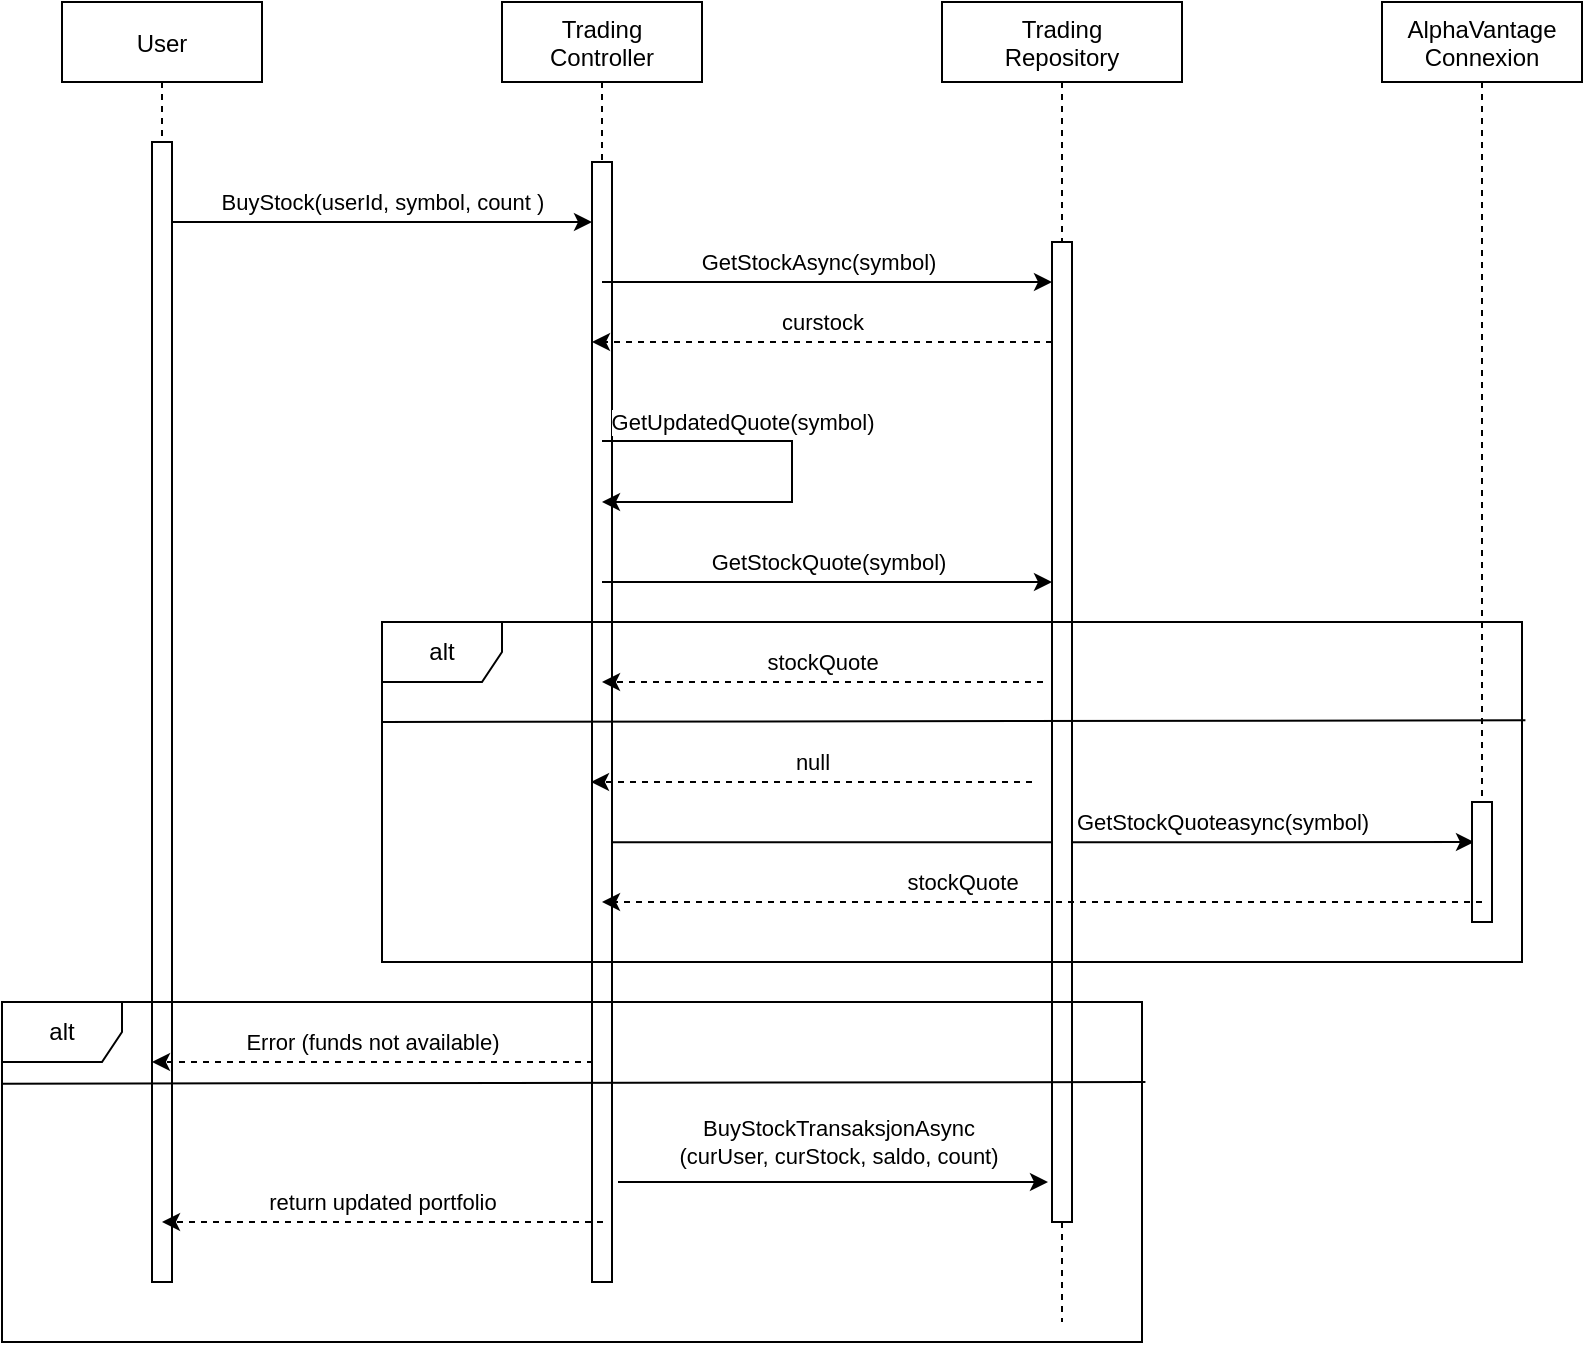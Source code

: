 <mxfile version="20.3.0" type="device"><diagram id="kgpKYQtTHZ0yAKxKKP6v" name="Page-1"><mxGraphModel dx="1038" dy="649" grid="1" gridSize="10" guides="1" tooltips="1" connect="1" arrows="1" fold="1" page="1" pageScale="1" pageWidth="850" pageHeight="1100" math="0" shadow="0"><root><mxCell id="0"/><mxCell id="1" parent="0"/><mxCell id="3nuBFxr9cyL0pnOWT2aG-1" value="User" style="shape=umlLifeline;perimeter=lifelinePerimeter;container=1;collapsible=0;recursiveResize=0;rounded=0;shadow=0;strokeWidth=1;" parent="1" vertex="1"><mxGeometry x="40" y="80" width="100" height="640" as="geometry"/></mxCell><mxCell id="3nuBFxr9cyL0pnOWT2aG-2" value="" style="points=[];perimeter=orthogonalPerimeter;rounded=0;shadow=0;strokeWidth=1;" parent="3nuBFxr9cyL0pnOWT2aG-1" vertex="1"><mxGeometry x="45" y="70" width="10" height="570" as="geometry"/></mxCell><mxCell id="FlHoG6AUQunu3s5hvY7K-34" value="" style="endArrow=classic;html=1;rounded=0;dashed=1;strokeColor=default;jumpStyle=gap;exitX=0.5;exitY=0.625;exitDx=0;exitDy=0;exitPerimeter=0;" parent="3nuBFxr9cyL0pnOWT2aG-1" edge="1"><mxGeometry relative="1" as="geometry"><mxPoint x="265.5" y="530" as="sourcePoint"/><mxPoint x="45" y="530" as="targetPoint"/><Array as="points"><mxPoint x="165.5" y="530"/></Array></mxGeometry></mxCell><mxCell id="FlHoG6AUQunu3s5hvY7K-35" value="Error (funds not available)" style="edgeLabel;resizable=0;html=1;align=center;verticalAlign=middle;" parent="FlHoG6AUQunu3s5hvY7K-34" connectable="0" vertex="1"><mxGeometry relative="1" as="geometry"><mxPoint y="-10" as="offset"/></mxGeometry></mxCell><mxCell id="3nuBFxr9cyL0pnOWT2aG-5" value="Trading&#10;Controller" style="shape=umlLifeline;perimeter=lifelinePerimeter;container=1;collapsible=0;recursiveResize=0;rounded=0;shadow=0;strokeWidth=1;" parent="1" vertex="1"><mxGeometry x="260" y="80" width="100" height="640" as="geometry"/></mxCell><mxCell id="3nuBFxr9cyL0pnOWT2aG-6" value="" style="points=[];perimeter=orthogonalPerimeter;rounded=0;shadow=0;strokeWidth=1;" parent="3nuBFxr9cyL0pnOWT2aG-5" vertex="1"><mxGeometry x="45" y="80" width="10" height="560" as="geometry"/></mxCell><mxCell id="FlHoG6AUQunu3s5hvY7K-28" value="" style="endArrow=classic;html=1;rounded=0;entryX=0.1;entryY=0.789;entryDx=0;entryDy=0;entryPerimeter=0;" parent="3nuBFxr9cyL0pnOWT2aG-5" edge="1"><mxGeometry relative="1" as="geometry"><mxPoint x="55" y="420.18" as="sourcePoint"/><mxPoint x="486" y="420.0" as="targetPoint"/><Array as="points"><mxPoint x="150" y="420.18"/><mxPoint x="340" y="420.18"/></Array></mxGeometry></mxCell><object label="GetStockQuoteasync(symbol)" id="FlHoG6AUQunu3s5hvY7K-29"><mxCell style="edgeLabel;resizable=0;align=center;verticalAlign=middle;html=1;" parent="FlHoG6AUQunu3s5hvY7K-28" connectable="0" vertex="1"><mxGeometry relative="1" as="geometry"><mxPoint x="89" y="-10" as="offset"/></mxGeometry></mxCell></object><mxCell id="FlHoG6AUQunu3s5hvY7K-1" value="Trading&#10;Repository" style="shape=umlLifeline;perimeter=lifelinePerimeter;container=1;collapsible=0;recursiveResize=0;rounded=0;shadow=0;strokeWidth=1;" parent="1" vertex="1"><mxGeometry x="480" y="80" width="120" height="660" as="geometry"/></mxCell><mxCell id="FlHoG6AUQunu3s5hvY7K-2" value="" style="points=[];perimeter=orthogonalPerimeter;rounded=0;shadow=0;strokeWidth=1;" parent="FlHoG6AUQunu3s5hvY7K-1" vertex="1"><mxGeometry x="55" y="120" width="10" height="490" as="geometry"/></mxCell><mxCell id="FlHoG6AUQunu3s5hvY7K-3" value="AlphaVantage&#10;Connexion" style="shape=umlLifeline;perimeter=lifelinePerimeter;container=1;collapsible=0;recursiveResize=0;rounded=0;shadow=0;strokeWidth=1;" parent="1" vertex="1"><mxGeometry x="700" y="80" width="100" height="460" as="geometry"/></mxCell><mxCell id="FlHoG6AUQunu3s5hvY7K-4" value="" style="points=[];perimeter=orthogonalPerimeter;rounded=0;shadow=0;strokeWidth=1;" parent="FlHoG6AUQunu3s5hvY7K-3" vertex="1"><mxGeometry x="45" y="400" width="10" height="60" as="geometry"/></mxCell><mxCell id="FlHoG6AUQunu3s5hvY7K-5" value="" style="endArrow=classic;html=1;rounded=0;" parent="1" source="3nuBFxr9cyL0pnOWT2aG-2" target="3nuBFxr9cyL0pnOWT2aG-6" edge="1"><mxGeometry relative="1" as="geometry"><mxPoint x="100" y="180" as="sourcePoint"/><mxPoint x="290" y="180" as="targetPoint"/><Array as="points"><mxPoint x="190" y="190"/></Array></mxGeometry></mxCell><object label="BuyStock(userId, symbol, count )" id="FlHoG6AUQunu3s5hvY7K-6"><mxCell style="edgeLabel;resizable=0;align=center;verticalAlign=middle;html=1;" parent="FlHoG6AUQunu3s5hvY7K-5" connectable="0" vertex="1"><mxGeometry relative="1" as="geometry"><mxPoint y="-10" as="offset"/></mxGeometry></mxCell></object><mxCell id="FlHoG6AUQunu3s5hvY7K-7" value="" style="endArrow=classic;html=1;rounded=0;" parent="1" target="FlHoG6AUQunu3s5hvY7K-2" edge="1"><mxGeometry relative="1" as="geometry"><mxPoint x="310" y="220" as="sourcePoint"/><mxPoint x="520" y="220" as="targetPoint"/><Array as="points"/></mxGeometry></mxCell><object label="GetStockAsync(symbol)" id="FlHoG6AUQunu3s5hvY7K-8"><mxCell style="edgeLabel;resizable=0;align=center;verticalAlign=middle;html=1;" parent="FlHoG6AUQunu3s5hvY7K-7" connectable="0" vertex="1"><mxGeometry relative="1" as="geometry"><mxPoint x="-5" y="-10" as="offset"/></mxGeometry></mxCell></object><mxCell id="FlHoG6AUQunu3s5hvY7K-16" value="" style="endArrow=classic;html=1;rounded=0;dashed=1;strokeColor=default;jumpStyle=gap;" parent="1" source="FlHoG6AUQunu3s5hvY7K-2" edge="1"><mxGeometry relative="1" as="geometry"><mxPoint x="525.5" y="250" as="sourcePoint"/><mxPoint x="305" y="250" as="targetPoint"/><Array as="points"><mxPoint x="425.5" y="250"/></Array></mxGeometry></mxCell><mxCell id="FlHoG6AUQunu3s5hvY7K-17" value="curstock" style="edgeLabel;resizable=0;html=1;align=center;verticalAlign=middle;" parent="FlHoG6AUQunu3s5hvY7K-16" connectable="0" vertex="1"><mxGeometry relative="1" as="geometry"><mxPoint y="-10" as="offset"/></mxGeometry></mxCell><mxCell id="FlHoG6AUQunu3s5hvY7K-20" value="" style="endArrow=classic;html=1;rounded=0;" parent="1" target="3nuBFxr9cyL0pnOWT2aG-5" edge="1"><mxGeometry relative="1" as="geometry"><mxPoint x="310" y="299.5" as="sourcePoint"/><mxPoint x="405" y="370" as="targetPoint"/><Array as="points"><mxPoint x="405" y="299.5"/><mxPoint x="405" y="330"/></Array></mxGeometry></mxCell><object label="GetUpdatedQuote(symbol)" id="FlHoG6AUQunu3s5hvY7K-21"><mxCell style="edgeLabel;resizable=0;align=center;verticalAlign=middle;html=1;" parent="FlHoG6AUQunu3s5hvY7K-20" connectable="0" vertex="1"><mxGeometry relative="1" as="geometry"><mxPoint x="-25" y="-25" as="offset"/></mxGeometry></mxCell></object><mxCell id="FlHoG6AUQunu3s5hvY7K-23" value="" style="endArrow=classic;html=1;rounded=0;" parent="1" target="FlHoG6AUQunu3s5hvY7K-2" edge="1"><mxGeometry relative="1" as="geometry"><mxPoint x="310" y="370" as="sourcePoint"/><mxPoint x="520" y="370" as="targetPoint"/><Array as="points"><mxPoint x="405" y="370"/></Array></mxGeometry></mxCell><object label="GetStockQuote(symbol)" id="FlHoG6AUQunu3s5hvY7K-24"><mxCell style="edgeLabel;resizable=0;align=center;verticalAlign=middle;html=1;" parent="FlHoG6AUQunu3s5hvY7K-23" connectable="0" vertex="1"><mxGeometry relative="1" as="geometry"><mxPoint y="-10" as="offset"/></mxGeometry></mxCell></object><mxCell id="FlHoG6AUQunu3s5hvY7K-25" value="" style="endArrow=classic;html=1;rounded=0;dashed=1;strokeColor=default;jumpStyle=gap;exitX=0.5;exitY=0.625;exitDx=0;exitDy=0;exitPerimeter=0;" parent="1" edge="1"><mxGeometry relative="1" as="geometry"><mxPoint x="530.5" y="420" as="sourcePoint"/><mxPoint x="310" y="420" as="targetPoint"/><Array as="points"><mxPoint x="430.5" y="420"/></Array></mxGeometry></mxCell><mxCell id="FlHoG6AUQunu3s5hvY7K-26" value="stockQuote" style="edgeLabel;resizable=0;html=1;align=center;verticalAlign=middle;" parent="FlHoG6AUQunu3s5hvY7K-25" connectable="0" vertex="1"><mxGeometry relative="1" as="geometry"><mxPoint y="-10" as="offset"/></mxGeometry></mxCell><mxCell id="FlHoG6AUQunu3s5hvY7K-32" value="" style="endArrow=classic;html=1;rounded=0;dashed=1;strokeColor=default;jumpStyle=gap;" parent="1" edge="1"><mxGeometry relative="1" as="geometry"><mxPoint x="750" y="530" as="sourcePoint"/><mxPoint x="310" y="530" as="targetPoint"/><Array as="points"><mxPoint x="610" y="530"/><mxPoint x="390" y="530"/><mxPoint x="320" y="530"/></Array></mxGeometry></mxCell><mxCell id="FlHoG6AUQunu3s5hvY7K-33" value="stockQuote" style="edgeLabel;resizable=0;html=1;align=center;verticalAlign=middle;" parent="FlHoG6AUQunu3s5hvY7K-32" connectable="0" vertex="1"><mxGeometry relative="1" as="geometry"><mxPoint x="-40" y="-10" as="offset"/></mxGeometry></mxCell><mxCell id="FlHoG6AUQunu3s5hvY7K-30" value="" style="endArrow=classic;html=1;rounded=0;dashed=1;strokeColor=default;jumpStyle=gap;exitX=0.5;exitY=0.625;exitDx=0;exitDy=0;exitPerimeter=0;" parent="1" edge="1"><mxGeometry relative="1" as="geometry"><mxPoint x="525" y="470" as="sourcePoint"/><mxPoint x="304.5" y="470" as="targetPoint"/><Array as="points"><mxPoint x="425" y="470"/></Array></mxGeometry></mxCell><mxCell id="FlHoG6AUQunu3s5hvY7K-31" value="null" style="edgeLabel;resizable=0;html=1;align=center;verticalAlign=middle;" parent="FlHoG6AUQunu3s5hvY7K-30" connectable="0" vertex="1"><mxGeometry relative="1" as="geometry"><mxPoint y="-10" as="offset"/></mxGeometry></mxCell><mxCell id="FlHoG6AUQunu3s5hvY7K-38" value="" style="endArrow=classic;html=1;rounded=0;dashed=1;strokeColor=default;jumpStyle=gap;exitX=0.5;exitY=0.625;exitDx=0;exitDy=0;exitPerimeter=0;" parent="1" edge="1"><mxGeometry relative="1" as="geometry"><mxPoint x="310.5" y="690" as="sourcePoint"/><mxPoint x="90" y="690" as="targetPoint"/><Array as="points"><mxPoint x="210.5" y="690"/></Array></mxGeometry></mxCell><mxCell id="FlHoG6AUQunu3s5hvY7K-39" value="return updated portfolio" style="edgeLabel;resizable=0;html=1;align=center;verticalAlign=middle;" parent="FlHoG6AUQunu3s5hvY7K-38" connectable="0" vertex="1"><mxGeometry relative="1" as="geometry"><mxPoint y="-10" as="offset"/></mxGeometry></mxCell><mxCell id="GTGPP3s-mouSi9Ij0KHs-1" value="alt" style="shape=umlFrame;whiteSpace=wrap;html=1;" parent="1" vertex="1"><mxGeometry x="200" y="390" width="570" height="170" as="geometry"/></mxCell><mxCell id="FlHoG6AUQunu3s5hvY7K-36" value="" style="endArrow=classic;html=1;rounded=0;" parent="1" edge="1"><mxGeometry relative="1" as="geometry"><mxPoint x="318" y="670" as="sourcePoint"/><mxPoint x="533" y="670" as="targetPoint"/><Array as="points"><mxPoint x="413" y="670"/></Array></mxGeometry></mxCell><object label="BuyStockTransaksjonAsync &lt;br&gt;(curUser, curStock, saldo, count)" id="FlHoG6AUQunu3s5hvY7K-37"><mxCell style="edgeLabel;resizable=0;align=center;verticalAlign=middle;html=1;" parent="FlHoG6AUQunu3s5hvY7K-36" connectable="0" vertex="1"><mxGeometry relative="1" as="geometry"><mxPoint x="2" y="-20" as="offset"/></mxGeometry></mxCell></object><mxCell id="GTGPP3s-mouSi9Ij0KHs-2" value="alt" style="shape=umlFrame;whiteSpace=wrap;html=1;" parent="1" vertex="1"><mxGeometry x="10" y="580" width="570" height="170" as="geometry"/></mxCell><mxCell id="GTGPP3s-mouSi9Ij0KHs-7" value="" style="endArrow=none;html=1;rounded=0;entryX=1.003;entryY=0.289;entryDx=0;entryDy=0;entryPerimeter=0;" parent="1" target="GTGPP3s-mouSi9Ij0KHs-1" edge="1"><mxGeometry width="50" height="50" relative="1" as="geometry"><mxPoint x="200" y="440" as="sourcePoint"/><mxPoint x="230" y="330" as="targetPoint"/></mxGeometry></mxCell><mxCell id="GTGPP3s-mouSi9Ij0KHs-8" value="" style="endArrow=none;html=1;rounded=0;entryX=1.003;entryY=0.289;entryDx=0;entryDy=0;entryPerimeter=0;" parent="1" edge="1"><mxGeometry width="50" height="50" relative="1" as="geometry"><mxPoint x="10" y="620.87" as="sourcePoint"/><mxPoint x="581.71" y="620.0" as="targetPoint"/></mxGeometry></mxCell></root></mxGraphModel></diagram></mxfile>
